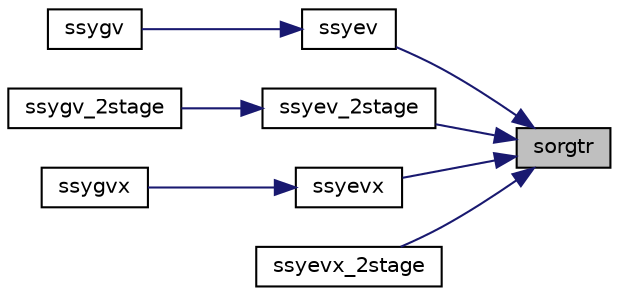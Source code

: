 digraph "sorgtr"
{
 // LATEX_PDF_SIZE
  edge [fontname="Helvetica",fontsize="10",labelfontname="Helvetica",labelfontsize="10"];
  node [fontname="Helvetica",fontsize="10",shape=record];
  rankdir="RL";
  Node1 [label="sorgtr",height=0.2,width=0.4,color="black", fillcolor="grey75", style="filled", fontcolor="black",tooltip="SORGTR"];
  Node1 -> Node2 [dir="back",color="midnightblue",fontsize="10",style="solid",fontname="Helvetica"];
  Node2 [label="ssyev",height=0.2,width=0.4,color="black", fillcolor="white", style="filled",URL="$ssyev_8f.html#a63d8d12aef8f2711d711d9e6bd833e46",tooltip="SSYEV computes the eigenvalues and, optionally, the left and/or right eigenvectors for SY matrices"];
  Node2 -> Node3 [dir="back",color="midnightblue",fontsize="10",style="solid",fontname="Helvetica"];
  Node3 [label="ssygv",height=0.2,width=0.4,color="black", fillcolor="white", style="filled",URL="$ssygv_8f.html#a0523956327948aae43173b964188e5a2",tooltip="SSYGV"];
  Node1 -> Node4 [dir="back",color="midnightblue",fontsize="10",style="solid",fontname="Helvetica"];
  Node4 [label="ssyev_2stage",height=0.2,width=0.4,color="black", fillcolor="white", style="filled",URL="$ssyev__2stage_8f.html#a2d0b53eb79e43d7059fc80365ec517e9",tooltip="SSYEV_2STAGE computes the eigenvalues and, optionally, the left and/or right eigenvectors for SY matr..."];
  Node4 -> Node5 [dir="back",color="midnightblue",fontsize="10",style="solid",fontname="Helvetica"];
  Node5 [label="ssygv_2stage",height=0.2,width=0.4,color="black", fillcolor="white", style="filled",URL="$ssygv__2stage_8f.html#a6eaf17f1551477fc438915c8ada67abc",tooltip="SSYGV_2STAGE"];
  Node1 -> Node6 [dir="back",color="midnightblue",fontsize="10",style="solid",fontname="Helvetica"];
  Node6 [label="ssyevx",height=0.2,width=0.4,color="black", fillcolor="white", style="filled",URL="$ssyevx_8f.html#a7f8f413f03a84dbe4ac7a973024d0a48",tooltip="SSYEVX computes the eigenvalues and, optionally, the left and/or right eigenvectors for SY matrices"];
  Node6 -> Node7 [dir="back",color="midnightblue",fontsize="10",style="solid",fontname="Helvetica"];
  Node7 [label="ssygvx",height=0.2,width=0.4,color="black", fillcolor="white", style="filled",URL="$ssygvx_8f.html#a29a3927f20cd9692c94ff14babe54ffa",tooltip="SSYGVX"];
  Node1 -> Node8 [dir="back",color="midnightblue",fontsize="10",style="solid",fontname="Helvetica"];
  Node8 [label="ssyevx_2stage",height=0.2,width=0.4,color="black", fillcolor="white", style="filled",URL="$ssyevx__2stage_8f.html#ade5afd3e65add6bc3ba047203a98602f",tooltip="SSYEVX_2STAGE computes the eigenvalues and, optionally, the left and/or right eigenvectors for SY mat..."];
}
